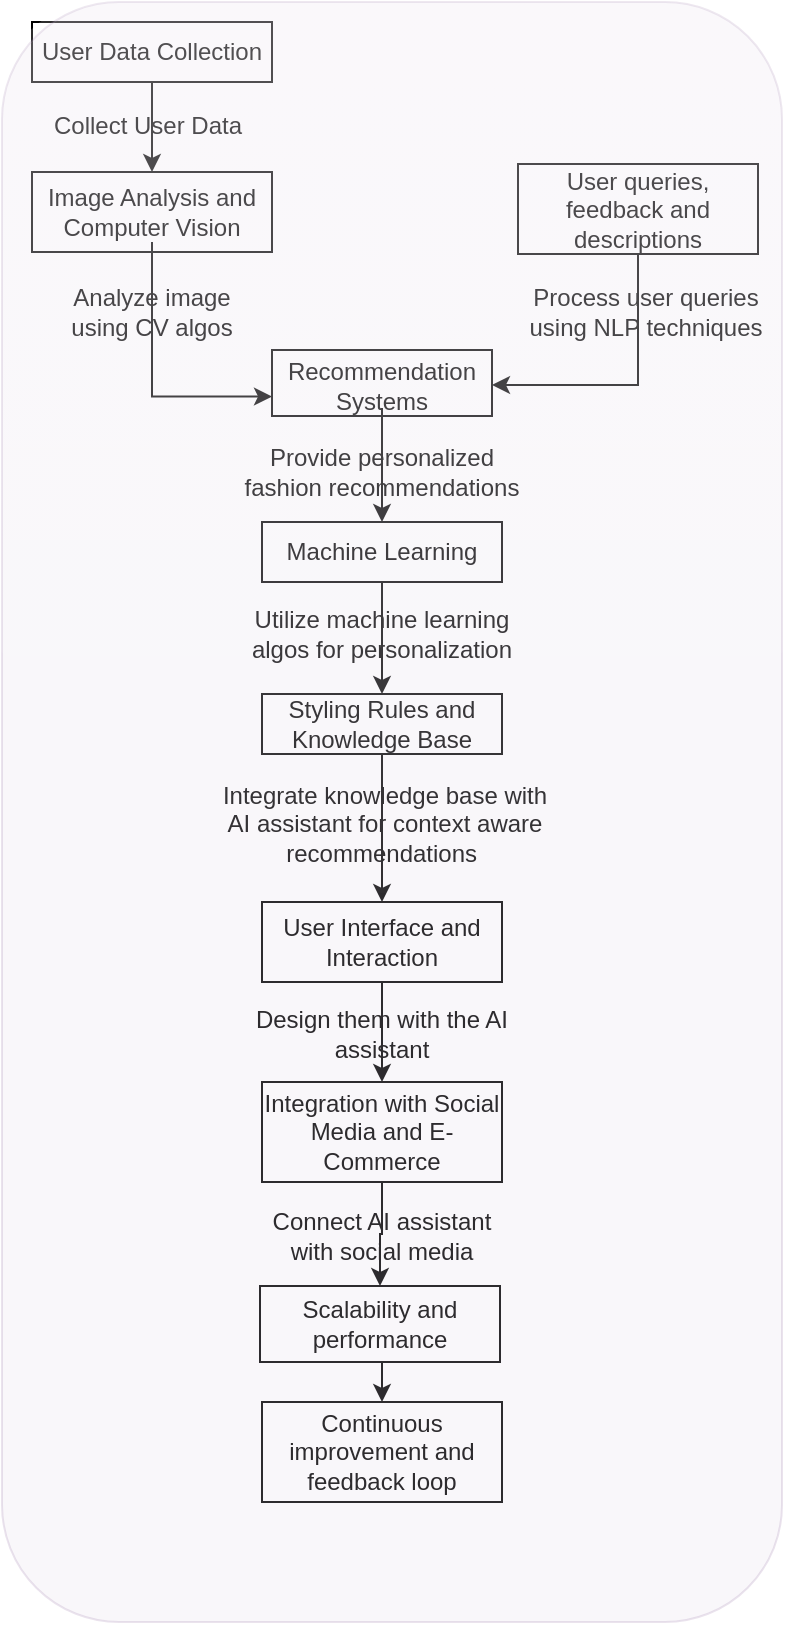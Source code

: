 <mxfile version="24.5.5" type="github">
  <diagram name="Page-1" id="-ui-QAim6fyY7M7sBr0Q">
    <mxGraphModel dx="1073" dy="660" grid="1" gridSize="10" guides="1" tooltips="1" connect="1" arrows="1" fold="1" page="1" pageScale="1" pageWidth="827" pageHeight="1169" math="0" shadow="0">
      <root>
        <mxCell id="0" />
        <mxCell id="1" parent="0" />
        <mxCell id="ogR-r2jwO0IqgtqNtLVk-1" value="" style="rounded=0;whiteSpace=wrap;html=1;" vertex="1" parent="1">
          <mxGeometry x="15" y="10" width="120" height="30" as="geometry" />
        </mxCell>
        <mxCell id="ogR-r2jwO0IqgtqNtLVk-2" value="" style="rounded=0;whiteSpace=wrap;html=1;" vertex="1" parent="1">
          <mxGeometry x="15" y="85" width="120" height="40" as="geometry" />
        </mxCell>
        <mxCell id="ogR-r2jwO0IqgtqNtLVk-41" style="edgeStyle=orthogonalEdgeStyle;rounded=0;orthogonalLoop=1;jettySize=auto;html=1;exitX=0.5;exitY=1;exitDx=0;exitDy=0;entryX=0.5;entryY=0;entryDx=0;entryDy=0;" edge="1" parent="1" source="ogR-r2jwO0IqgtqNtLVk-3" target="ogR-r2jwO0IqgtqNtLVk-2">
          <mxGeometry relative="1" as="geometry" />
        </mxCell>
        <mxCell id="ogR-r2jwO0IqgtqNtLVk-3" value="User Data Collection" style="text;html=1;align=center;verticalAlign=middle;whiteSpace=wrap;rounded=0;" vertex="1" parent="1">
          <mxGeometry x="10" y="10" width="130" height="30" as="geometry" />
        </mxCell>
        <mxCell id="ogR-r2jwO0IqgtqNtLVk-4" value="Collect User Data" style="text;html=1;align=center;verticalAlign=middle;whiteSpace=wrap;rounded=0;" vertex="1" parent="1">
          <mxGeometry x="23" y="47" width="100" height="30" as="geometry" />
        </mxCell>
        <mxCell id="ogR-r2jwO0IqgtqNtLVk-33" style="edgeStyle=orthogonalEdgeStyle;rounded=0;orthogonalLoop=1;jettySize=auto;html=1;exitX=0.5;exitY=1;exitDx=0;exitDy=0;entryX=0;entryY=0.75;entryDx=0;entryDy=0;" edge="1" parent="1" source="ogR-r2jwO0IqgtqNtLVk-5" target="ogR-r2jwO0IqgtqNtLVk-9">
          <mxGeometry relative="1" as="geometry" />
        </mxCell>
        <mxCell id="ogR-r2jwO0IqgtqNtLVk-5" value="Image Analysis and Computer Vision" style="text;html=1;align=center;verticalAlign=middle;whiteSpace=wrap;rounded=0;" vertex="1" parent="1">
          <mxGeometry x="15" y="90" width="120" height="30" as="geometry" />
        </mxCell>
        <mxCell id="ogR-r2jwO0IqgtqNtLVk-7" value="Analyze image using CV algos" style="text;html=1;align=center;verticalAlign=middle;whiteSpace=wrap;rounded=0;" vertex="1" parent="1">
          <mxGeometry x="25" y="140" width="100" height="30" as="geometry" />
        </mxCell>
        <mxCell id="ogR-r2jwO0IqgtqNtLVk-8" value="" style="rounded=0;whiteSpace=wrap;html=1;" vertex="1" parent="1">
          <mxGeometry x="135" y="174" width="110" height="33" as="geometry" />
        </mxCell>
        <mxCell id="ogR-r2jwO0IqgtqNtLVk-35" style="edgeStyle=orthogonalEdgeStyle;rounded=0;orthogonalLoop=1;jettySize=auto;html=1;exitX=0.5;exitY=1;exitDx=0;exitDy=0;entryX=0.5;entryY=0;entryDx=0;entryDy=0;" edge="1" parent="1" source="ogR-r2jwO0IqgtqNtLVk-9" target="ogR-r2jwO0IqgtqNtLVk-12">
          <mxGeometry relative="1" as="geometry" />
        </mxCell>
        <mxCell id="ogR-r2jwO0IqgtqNtLVk-9" value="Recommendation Systems" style="text;html=1;align=center;verticalAlign=middle;whiteSpace=wrap;rounded=0;" vertex="1" parent="1">
          <mxGeometry x="135" y="180" width="110" height="23" as="geometry" />
        </mxCell>
        <mxCell id="ogR-r2jwO0IqgtqNtLVk-10" value="Provide personalized fashion recommendations" style="text;html=1;align=center;verticalAlign=middle;whiteSpace=wrap;rounded=0;" vertex="1" parent="1">
          <mxGeometry x="120" y="220" width="140" height="30" as="geometry" />
        </mxCell>
        <mxCell id="ogR-r2jwO0IqgtqNtLVk-11" value="" style="rounded=0;whiteSpace=wrap;html=1;" vertex="1" parent="1">
          <mxGeometry x="130" y="260" width="120" height="30" as="geometry" />
        </mxCell>
        <mxCell id="ogR-r2jwO0IqgtqNtLVk-36" style="edgeStyle=orthogonalEdgeStyle;rounded=0;orthogonalLoop=1;jettySize=auto;html=1;exitX=0.5;exitY=1;exitDx=0;exitDy=0;entryX=0.5;entryY=0;entryDx=0;entryDy=0;" edge="1" parent="1" source="ogR-r2jwO0IqgtqNtLVk-12" target="ogR-r2jwO0IqgtqNtLVk-15">
          <mxGeometry relative="1" as="geometry" />
        </mxCell>
        <mxCell id="ogR-r2jwO0IqgtqNtLVk-12" value="Machine Learning" style="text;html=1;align=center;verticalAlign=middle;whiteSpace=wrap;rounded=0;" vertex="1" parent="1">
          <mxGeometry x="135" y="260" width="110" height="30" as="geometry" />
        </mxCell>
        <mxCell id="ogR-r2jwO0IqgtqNtLVk-13" value="Utilize machine learning algos for personalization" style="text;html=1;align=center;verticalAlign=middle;whiteSpace=wrap;rounded=0;" vertex="1" parent="1">
          <mxGeometry x="110" y="301" width="160" height="30" as="geometry" />
        </mxCell>
        <mxCell id="ogR-r2jwO0IqgtqNtLVk-19" style="edgeStyle=orthogonalEdgeStyle;rounded=0;orthogonalLoop=1;jettySize=auto;html=1;exitX=0;exitY=0.5;exitDx=0;exitDy=0;entryX=0;entryY=0.5;entryDx=0;entryDy=0;" edge="1" parent="1" source="ogR-r2jwO0IqgtqNtLVk-14" target="ogR-r2jwO0IqgtqNtLVk-15">
          <mxGeometry relative="1" as="geometry" />
        </mxCell>
        <mxCell id="ogR-r2jwO0IqgtqNtLVk-14" value="" style="rounded=0;whiteSpace=wrap;html=1;" vertex="1" parent="1">
          <mxGeometry x="130" y="346" width="120" height="30" as="geometry" />
        </mxCell>
        <mxCell id="ogR-r2jwO0IqgtqNtLVk-37" style="edgeStyle=orthogonalEdgeStyle;rounded=0;orthogonalLoop=1;jettySize=auto;html=1;exitX=0.5;exitY=1;exitDx=0;exitDy=0;entryX=0.5;entryY=0;entryDx=0;entryDy=0;" edge="1" parent="1" source="ogR-r2jwO0IqgtqNtLVk-15" target="ogR-r2jwO0IqgtqNtLVk-22">
          <mxGeometry relative="1" as="geometry" />
        </mxCell>
        <mxCell id="ogR-r2jwO0IqgtqNtLVk-15" value="Styling Rules and Knowledge Base" style="text;html=1;align=center;verticalAlign=middle;whiteSpace=wrap;rounded=0;" vertex="1" parent="1">
          <mxGeometry x="140" y="346" width="100" height="30" as="geometry" />
        </mxCell>
        <mxCell id="ogR-r2jwO0IqgtqNtLVk-16" value="Integrate knowledge base with AI assistant for context aware recommendations&amp;nbsp;" style="text;html=1;align=center;verticalAlign=middle;whiteSpace=wrap;rounded=0;" vertex="1" parent="1">
          <mxGeometry x="104" y="396" width="175" height="30" as="geometry" />
        </mxCell>
        <mxCell id="ogR-r2jwO0IqgtqNtLVk-38" style="edgeStyle=orthogonalEdgeStyle;rounded=0;orthogonalLoop=1;jettySize=auto;html=1;exitX=0.5;exitY=1;exitDx=0;exitDy=0;entryX=0.5;entryY=0;entryDx=0;entryDy=0;" edge="1" parent="1" source="ogR-r2jwO0IqgtqNtLVk-22" target="ogR-r2jwO0IqgtqNtLVk-25">
          <mxGeometry relative="1" as="geometry" />
        </mxCell>
        <mxCell id="ogR-r2jwO0IqgtqNtLVk-22" value="User Interface and Interaction" style="rounded=0;whiteSpace=wrap;html=1;" vertex="1" parent="1">
          <mxGeometry x="130" y="450" width="120" height="40" as="geometry" />
        </mxCell>
        <mxCell id="ogR-r2jwO0IqgtqNtLVk-24" value="Design them with the AI assistant" style="text;html=1;align=center;verticalAlign=middle;whiteSpace=wrap;rounded=0;" vertex="1" parent="1">
          <mxGeometry x="110" y="501" width="160" height="30" as="geometry" />
        </mxCell>
        <mxCell id="ogR-r2jwO0IqgtqNtLVk-39" style="edgeStyle=orthogonalEdgeStyle;rounded=0;orthogonalLoop=1;jettySize=auto;html=1;exitX=0.5;exitY=1;exitDx=0;exitDy=0;entryX=0.5;entryY=0;entryDx=0;entryDy=0;" edge="1" parent="1" source="ogR-r2jwO0IqgtqNtLVk-25" target="ogR-r2jwO0IqgtqNtLVk-28">
          <mxGeometry relative="1" as="geometry" />
        </mxCell>
        <mxCell id="ogR-r2jwO0IqgtqNtLVk-25" value="Integration with Social Media and E-Commerce" style="rounded=0;whiteSpace=wrap;html=1;" vertex="1" parent="1">
          <mxGeometry x="130" y="540" width="120" height="50" as="geometry" />
        </mxCell>
        <mxCell id="ogR-r2jwO0IqgtqNtLVk-26" value="Connect AI assistant with social media" style="text;html=1;align=center;verticalAlign=middle;whiteSpace=wrap;rounded=0;" vertex="1" parent="1">
          <mxGeometry x="130" y="602" width="120" height="30" as="geometry" />
        </mxCell>
        <mxCell id="ogR-r2jwO0IqgtqNtLVk-40" style="edgeStyle=orthogonalEdgeStyle;rounded=0;orthogonalLoop=1;jettySize=auto;html=1;exitX=0.5;exitY=1;exitDx=0;exitDy=0;entryX=0.5;entryY=0;entryDx=0;entryDy=0;" edge="1" parent="1" source="ogR-r2jwO0IqgtqNtLVk-28" target="ogR-r2jwO0IqgtqNtLVk-29">
          <mxGeometry relative="1" as="geometry" />
        </mxCell>
        <mxCell id="ogR-r2jwO0IqgtqNtLVk-28" value="Scalability and performance" style="rounded=0;whiteSpace=wrap;html=1;" vertex="1" parent="1">
          <mxGeometry x="129" y="642" width="120" height="38" as="geometry" />
        </mxCell>
        <mxCell id="ogR-r2jwO0IqgtqNtLVk-29" value="Continuous improvement and feedback loop" style="rounded=0;whiteSpace=wrap;html=1;" vertex="1" parent="1">
          <mxGeometry x="130" y="700" width="120" height="50" as="geometry" />
        </mxCell>
        <mxCell id="ogR-r2jwO0IqgtqNtLVk-34" style="edgeStyle=orthogonalEdgeStyle;rounded=0;orthogonalLoop=1;jettySize=auto;html=1;exitX=0.5;exitY=1;exitDx=0;exitDy=0;entryX=1;entryY=0.5;entryDx=0;entryDy=0;" edge="1" parent="1" source="ogR-r2jwO0IqgtqNtLVk-30" target="ogR-r2jwO0IqgtqNtLVk-9">
          <mxGeometry relative="1" as="geometry" />
        </mxCell>
        <mxCell id="ogR-r2jwO0IqgtqNtLVk-30" value="User queries, feedback and descriptions" style="rounded=0;whiteSpace=wrap;html=1;" vertex="1" parent="1">
          <mxGeometry x="258" y="81" width="120" height="45" as="geometry" />
        </mxCell>
        <mxCell id="ogR-r2jwO0IqgtqNtLVk-31" value="Process user queries using NLP techniques" style="text;html=1;align=center;verticalAlign=middle;whiteSpace=wrap;rounded=0;" vertex="1" parent="1">
          <mxGeometry x="262" y="140" width="120" height="30" as="geometry" />
        </mxCell>
        <mxCell id="ogR-r2jwO0IqgtqNtLVk-42" value="" style="rounded=1;whiteSpace=wrap;html=1;opacity=20;fillColor=#e1d5e7;strokeColor=#9673a6;glass=1;" vertex="1" parent="1">
          <mxGeometry width="390" height="810" as="geometry" />
        </mxCell>
      </root>
    </mxGraphModel>
  </diagram>
</mxfile>
